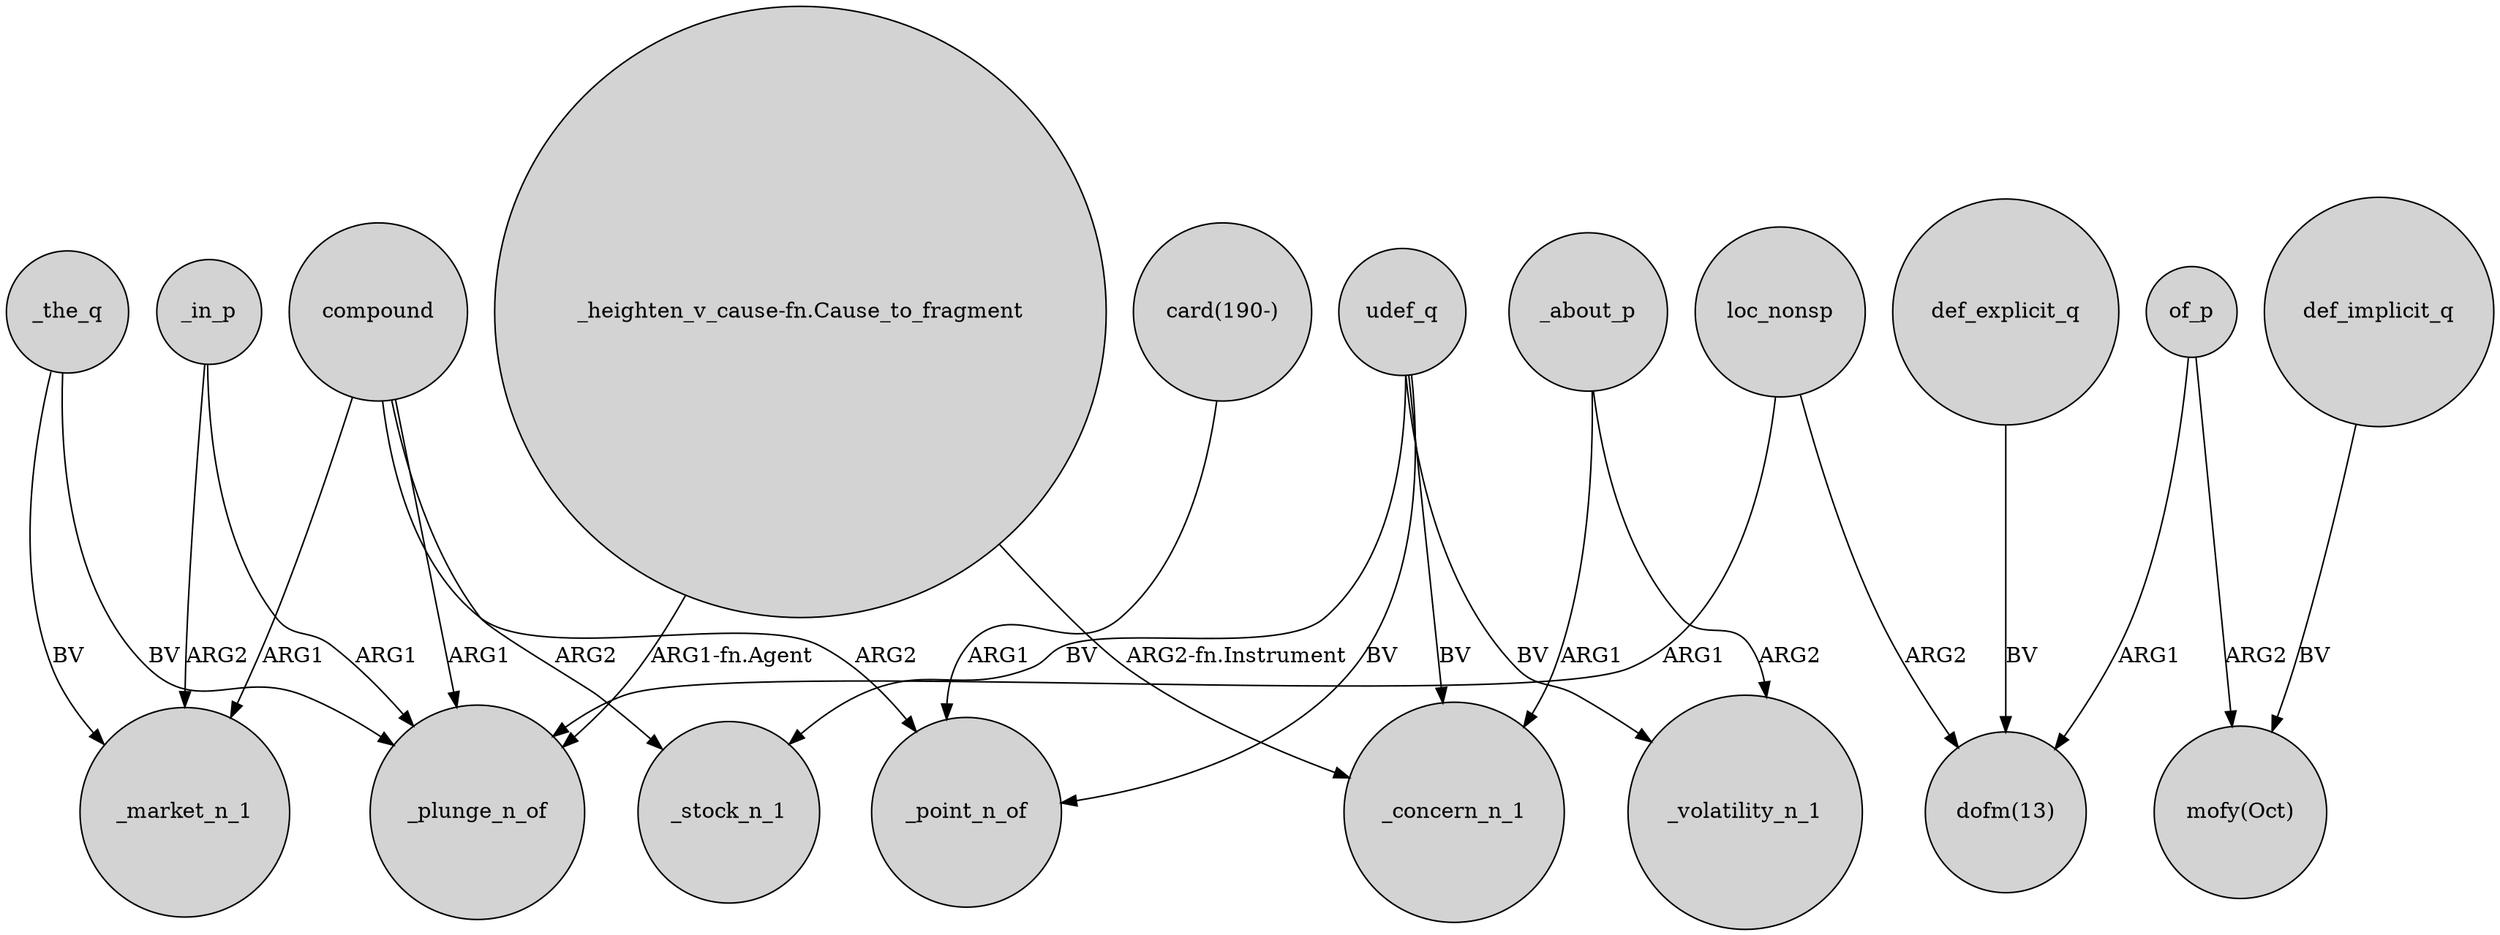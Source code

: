 digraph {
	node [shape=circle style=filled]
	compound -> _plunge_n_of [label=ARG1]
	udef_q -> _volatility_n_1 [label=BV]
	compound -> _point_n_of [label=ARG2]
	of_p -> "mofy(Oct)" [label=ARG2]
	_about_p -> _concern_n_1 [label=ARG1]
	"card(190-)" -> _point_n_of [label=ARG1]
	def_explicit_q -> "dofm(13)" [label=BV]
	of_p -> "dofm(13)" [label=ARG1]
	_the_q -> _market_n_1 [label=BV]
	_about_p -> _volatility_n_1 [label=ARG2]
	udef_q -> _stock_n_1 [label=BV]
	_in_p -> _market_n_1 [label=ARG2]
	compound -> _stock_n_1 [label=ARG2]
	"_heighten_v_cause-fn.Cause_to_fragment" -> _plunge_n_of [label="ARG1-fn.Agent"]
	loc_nonsp -> "dofm(13)" [label=ARG2]
	def_implicit_q -> "mofy(Oct)" [label=BV]
	loc_nonsp -> _plunge_n_of [label=ARG1]
	_in_p -> _plunge_n_of [label=ARG1]
	udef_q -> _concern_n_1 [label=BV]
	_the_q -> _plunge_n_of [label=BV]
	udef_q -> _point_n_of [label=BV]
	compound -> _market_n_1 [label=ARG1]
	"_heighten_v_cause-fn.Cause_to_fragment" -> _concern_n_1 [label="ARG2-fn.Instrument"]
}
